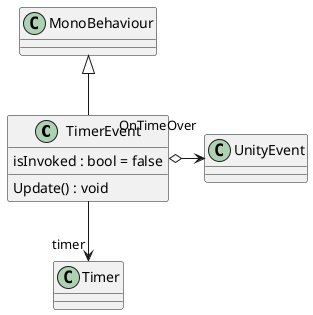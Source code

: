 @startuml
class TimerEvent {
    isInvoked : bool = false
    Update() : void
}
MonoBehaviour <|-- TimerEvent
TimerEvent o-> "OnTimeOver" UnityEvent
TimerEvent --> "timer" Timer
@enduml
